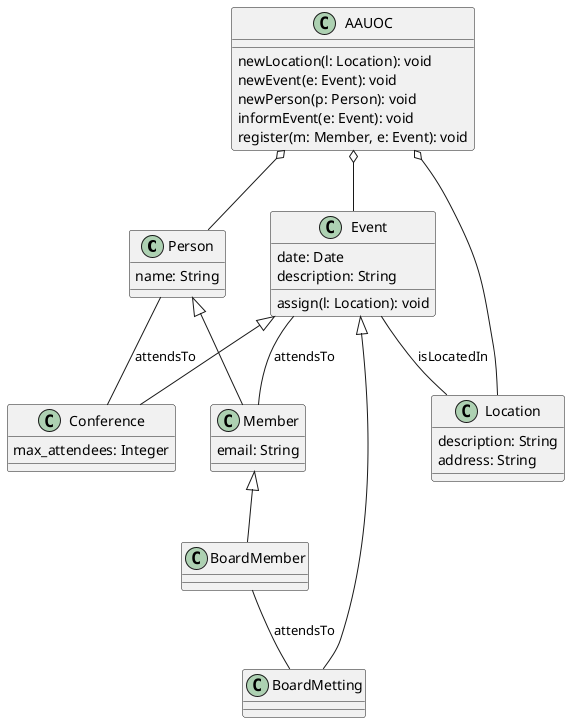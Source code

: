 @startuml
'https://plantuml.com/class-diagram

'Persona
class Person {
	name: String
}
class Member {
	email: String
}
class BoardMember

'Evento
class Event {
	date: Date
	description: String
	assign(l: Location): void
}
class Conference {
	max_attendees: Integer
}
class BoardMetting

'Asociacion
class AAUOC {
	newLocation(l: Location): void
	newEvent(e: Event): void
	newPerson(p: Person): void
	informEvent(e: Event): void
	register(m: Member, e: Event): void
}
class Location {
	description: String
	address: String
}

Event <|-- Conference
Event <|-- BoardMetting

Person <|-- Member
Member <|-- BoardMember

Person -- Conference : attendsTo
BoardMember -- BoardMetting : attendsTo
Event -- Member : attendsTo
Event -- Location : isLocatedIn

AAUOC o-- Location
AAUOC o-- Event
AAUOC o-- Person
@enduml
